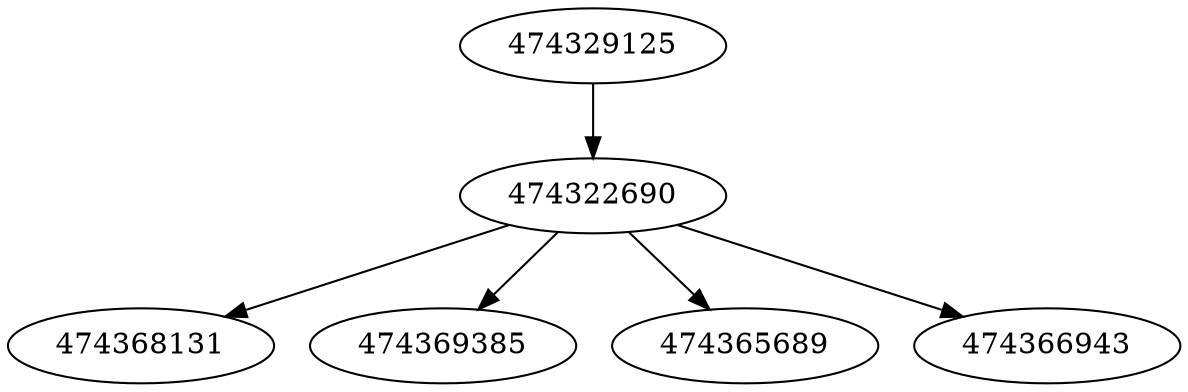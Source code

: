 strict digraph  {
474322690;
474368131;
474329125;
474369385;
474365689;
474366943;
474322690 -> 474369385;
474322690 -> 474365689;
474322690 -> 474366943;
474322690 -> 474368131;
474329125 -> 474322690;
}
